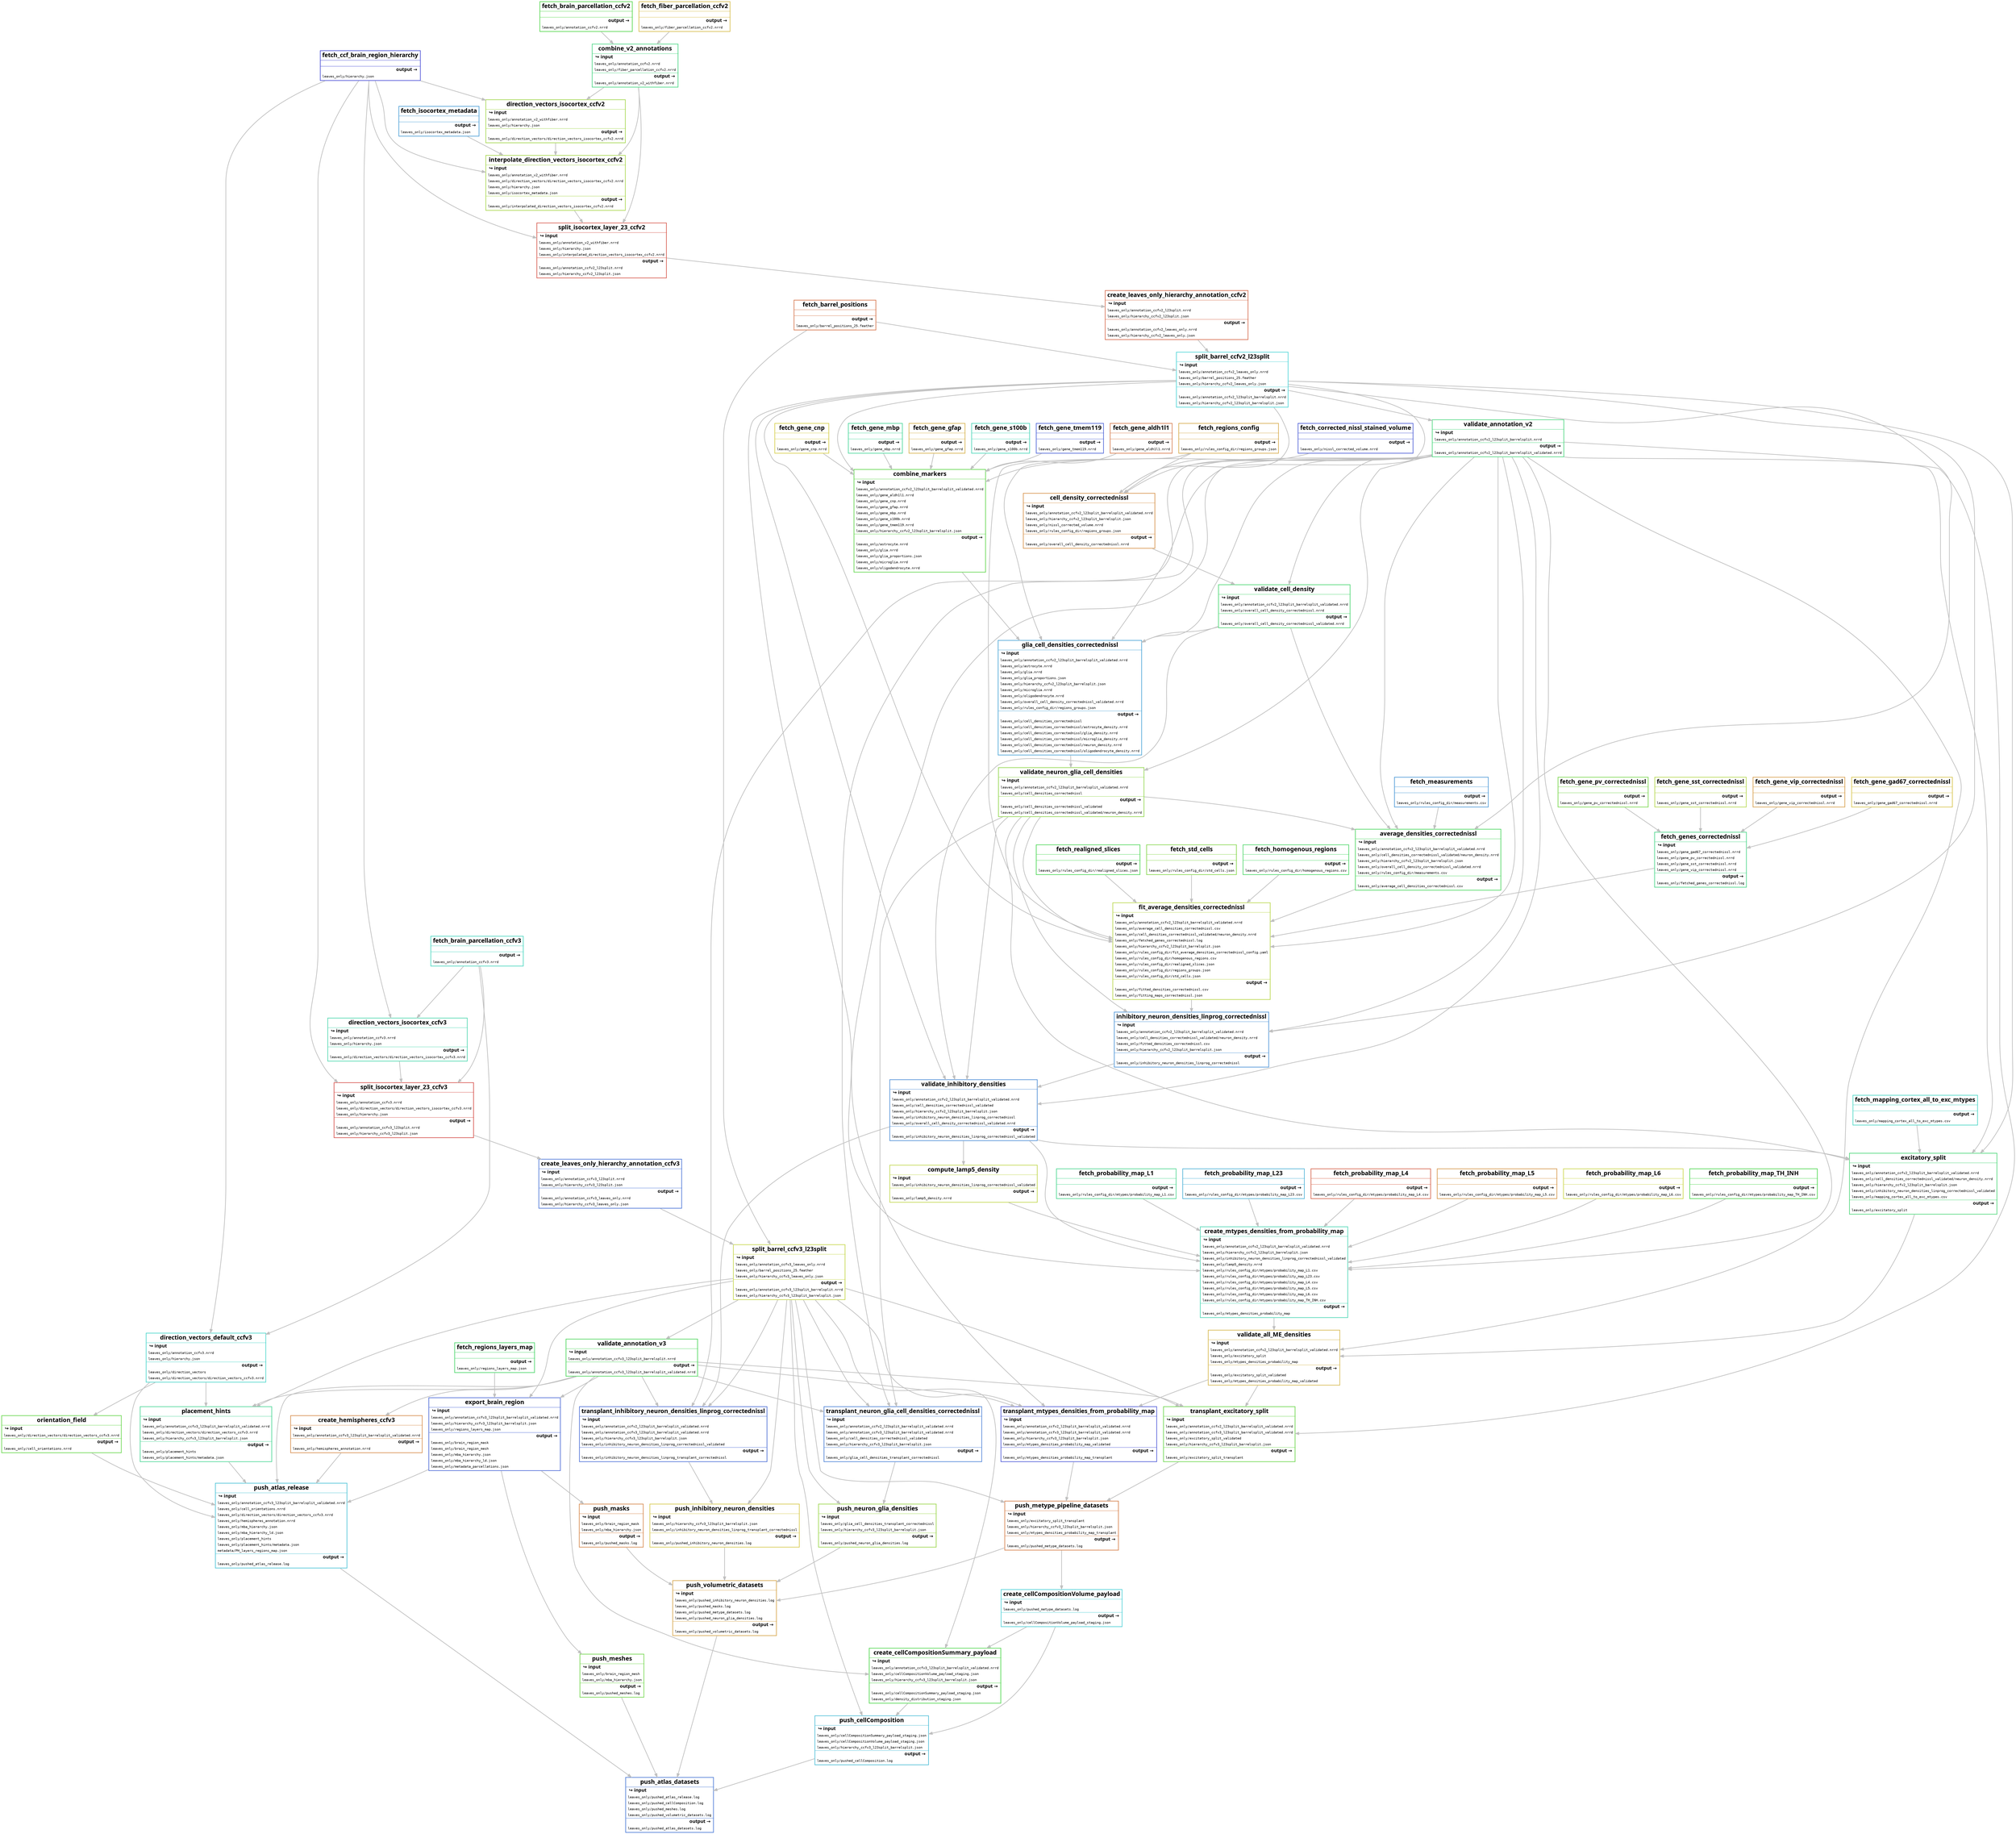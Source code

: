 digraph snakemake_dag {
    graph[bgcolor=white, margin=0];
    node[shape=box, style=rounded, fontname=sans,                 fontsize=10, penwidth=2];
    edge[penwidth=2, color=grey];
0 [ shape=none, margin=0, label=<<table border="2" color="#5783D9" cellspacing="3" cellborder="0">
<tr><td>
<b><font point-size="18">push_atlas_datasets</font></b>
</td></tr>
<hr/>
<tr><td align="left"> <b><font point-size="14">&#8618; input</font></b> </td></tr>
<tr>
<td align="left"><font face="monospace">leaves_only/pushed_atlas_release.log</font></td>
</tr>
<tr>
<td align="left"><font face="monospace">leaves_only/pushed_cellComposition.log</font></td>
</tr>
<tr>
<td align="left"><font face="monospace">leaves_only/pushed_meshes.log</font></td>
</tr>
<tr>
<td align="left"><font face="monospace">leaves_only/pushed_volumetric_datasets.log</font></td>
</tr>
<hr/>
<tr><td align="right"> <b><font point-size="14">output &rarr;</font></b> </td> </tr>
<tr>
<td align="left"><font face="monospace">leaves_only/pushed_atlas_datasets.log</font></td></tr>
</table>>]
1 [ shape=none, margin=0, label=<<table border="2" color="#57C7D9" cellspacing="3" cellborder="0">
<tr><td>
<b><font point-size="18">push_atlas_release</font></b>
</td></tr>
<hr/>
<tr><td align="left"> <b><font point-size="14">&#8618; input</font></b> </td></tr>
<tr>
<td align="left"><font face="monospace">leaves_only/annotation_ccfv3_l23split_barrelsplit_validated.nrrd</font></td>
</tr>
<tr>
<td align="left"><font face="monospace">leaves_only/cell_orientations.nrrd</font></td>
</tr>
<tr>
<td align="left"><font face="monospace">leaves_only/direction_vectors/direction_vectors_ccfv3.nrrd</font></td>
</tr>
<tr>
<td align="left"><font face="monospace">leaves_only/hemispheres_annotation.nrrd</font></td>
</tr>
<tr>
<td align="left"><font face="monospace">leaves_only/mba_hierarchy.json</font></td>
</tr>
<tr>
<td align="left"><font face="monospace">leaves_only/mba_hierarchy_ld.json</font></td>
</tr>
<tr>
<td align="left"><font face="monospace">leaves_only/placement_hints</font></td>
</tr>
<tr>
<td align="left"><font face="monospace">leaves_only/placement_hints/metadata.json</font></td>
</tr>
<tr>
<td align="left"><font face="monospace">metadata/PH_layers_regions_map.json</font></td>
</tr>
<hr/>
<tr><td align="right"> <b><font point-size="14">output &rarr;</font></b> </td> </tr>
<tr>
<td align="left"><font face="monospace">leaves_only/pushed_atlas_release.log</font></td></tr>
</table>>]
2 [ shape=none, margin=0, label=<<table border="2" color="#5773D9" cellspacing="3" cellborder="0">
<tr><td>
<b><font point-size="18">export_brain_region</font></b>
</td></tr>
<hr/>
<tr><td align="left"> <b><font point-size="14">&#8618; input</font></b> </td></tr>
<tr>
<td align="left"><font face="monospace">leaves_only/annotation_ccfv3_l23split_barrelsplit_validated.nrrd</font></td>
</tr>
<tr>
<td align="left"><font face="monospace">leaves_only/hierarchy_ccfv3_l23split_barrelsplit.json</font></td>
</tr>
<tr>
<td align="left"><font face="monospace">leaves_only/regions_layers_map.json</font></td>
</tr>
<hr/>
<tr><td align="right"> <b><font point-size="14">output &rarr;</font></b> </td> </tr>
<tr>
<td align="left"><font face="monospace">leaves_only/brain_region_mask</font></td></tr>
<tr>
<td align="left"><font face="monospace">leaves_only/brain_region_mesh</font></td></tr>
<tr>
<td align="left"><font face="monospace">leaves_only/mba_hierarchy.json</font></td></tr>
<tr>
<td align="left"><font face="monospace">leaves_only/mba_hierarchy_ld.json</font></td></tr>
<tr>
<td align="left"><font face="monospace">leaves_only/metadata_parcellations.json</font></td></tr>
</table>>]
3 [ shape=none, margin=0, label=<<table border="2" color="#C9D957" cellspacing="3" cellborder="0">
<tr><td>
<b><font point-size="18">split_barrel_ccfv3_l23split</font></b>
</td></tr>
<hr/>
<tr><td align="left"> <b><font point-size="14">&#8618; input</font></b> </td></tr>
<tr>
<td align="left"><font face="monospace">leaves_only/annotation_ccfv3_leaves_only.nrrd</font></td>
</tr>
<tr>
<td align="left"><font face="monospace">leaves_only/barrel_positions_25.feather</font></td>
</tr>
<tr>
<td align="left"><font face="monospace">leaves_only/hierarchy_ccfv3_leaves_only.json</font></td>
</tr>
<hr/>
<tr><td align="right"> <b><font point-size="14">output &rarr;</font></b> </td> </tr>
<tr>
<td align="left"><font face="monospace">leaves_only/annotation_ccfv3_l23split_barrelsplit.nrrd</font></td></tr>
<tr>
<td align="left"><font face="monospace">leaves_only/hierarchy_ccfv3_l23split_barrelsplit.json</font></td></tr>
</table>>]
4 [ shape=none, margin=0, label=<<table border="2" color="#577ED9" cellspacing="3" cellborder="0">
<tr><td>
<b><font point-size="18">create_leaves_only_hierarchy_annotation_ccfv3</font></b>
</td></tr>
<hr/>
<tr><td align="left"> <b><font point-size="14">&#8618; input</font></b> </td></tr>
<tr>
<td align="left"><font face="monospace">leaves_only/annotation_ccfv3_l23split.nrrd</font></td>
</tr>
<tr>
<td align="left"><font face="monospace">leaves_only/hierarchy_ccfv3_l23split.json</font></td>
</tr>
<hr/>
<tr><td align="right"> <b><font point-size="14">output &rarr;</font></b> </td> </tr>
<tr>
<td align="left"><font face="monospace">leaves_only/annotation_ccfv3_leaves_only.nrrd</font></td></tr>
<tr>
<td align="left"><font face="monospace">leaves_only/hierarchy_ccfv3_leaves_only.json</font></td></tr>
</table>>]
5 [ shape=none, margin=0, label=<<table border="2" color="#D95C57" cellspacing="3" cellborder="0">
<tr><td>
<b><font point-size="18">split_isocortex_layer_23_ccfv3</font></b>
</td></tr>
<hr/>
<tr><td align="left"> <b><font point-size="14">&#8618; input</font></b> </td></tr>
<tr>
<td align="left"><font face="monospace">leaves_only/annotation_ccfv3.nrrd</font></td>
</tr>
<tr>
<td align="left"><font face="monospace">leaves_only/direction_vectors/direction_vectors_isocortex_ccfv3.nrrd</font></td>
</tr>
<tr>
<td align="left"><font face="monospace">leaves_only/hierarchy.json</font></td>
</tr>
<hr/>
<tr><td align="right"> <b><font point-size="14">output &rarr;</font></b> </td> </tr>
<tr>
<td align="left"><font face="monospace">leaves_only/annotation_ccfv3_l23split.nrrd</font></td></tr>
<tr>
<td align="left"><font face="monospace">leaves_only/hierarchy_ccfv3_l23split.json</font></td></tr>
</table>>]
6 [ shape=none, margin=0, label=<<table border="2" color="#575CD9" cellspacing="3" cellborder="0">
<tr><td>
<b><font point-size="18">fetch_ccf_brain_region_hierarchy</font></b>
</td></tr>
<hr/>
<tr><td align="left">  </td></tr>
<hr/>
<tr><td align="right"> <b><font point-size="14">output &rarr;</font></b> </td> </tr>
<tr>
<td align="left"><font face="monospace">leaves_only/hierarchy.json</font></td></tr>
</table>>]
7 [ shape=none, margin=0, label=<<table border="2" color="#57D9C4" cellspacing="3" cellborder="0">
<tr><td>
<b><font point-size="18">fetch_brain_parcellation_ccfv3</font></b>
</td></tr>
<hr/>
<tr><td align="left">  </td></tr>
<hr/>
<tr><td align="right"> <b><font point-size="14">output &rarr;</font></b> </td> </tr>
<tr>
<td align="left"><font face="monospace">leaves_only/annotation_ccfv3.nrrd</font></td></tr>
</table>>]
8 [ shape=none, margin=0, label=<<table border="2" color="#57D9B3" cellspacing="3" cellborder="0">
<tr><td>
<b><font point-size="18">direction_vectors_isocortex_ccfv3</font></b>
</td></tr>
<hr/>
<tr><td align="left"> <b><font point-size="14">&#8618; input</font></b> </td></tr>
<tr>
<td align="left"><font face="monospace">leaves_only/annotation_ccfv3.nrrd</font></td>
</tr>
<tr>
<td align="left"><font face="monospace">leaves_only/hierarchy.json</font></td>
</tr>
<hr/>
<tr><td align="right"> <b><font point-size="14">output &rarr;</font></b> </td> </tr>
<tr>
<td align="left"><font face="monospace">leaves_only/direction_vectors/direction_vectors_isocortex_ccfv3.nrrd</font></td></tr>
</table>>]
9 [ shape=none, margin=0, label=<<table border="2" color="#D97E57" cellspacing="3" cellborder="0">
<tr><td>
<b><font point-size="18">fetch_barrel_positions</font></b>
</td></tr>
<hr/>
<tr><td align="left">  </td></tr>
<hr/>
<tr><td align="right"> <b><font point-size="14">output &rarr;</font></b> </td> </tr>
<tr>
<td align="left"><font face="monospace">leaves_only/barrel_positions_25.feather</font></td></tr>
</table>>]
10 [ shape=none, margin=0, label=<<table border="2" color="#57D965" cellspacing="3" cellborder="0">
<tr><td>
<b><font point-size="18">validate_annotation_v3</font></b>
</td></tr>
<hr/>
<tr><td align="left"> <b><font point-size="14">&#8618; input</font></b> </td></tr>
<tr>
<td align="left"><font face="monospace">leaves_only/annotation_ccfv3_l23split_barrelsplit.nrrd</font></td>
</tr>
<hr/>
<tr><td align="right"> <b><font point-size="14">output &rarr;</font></b> </td> </tr>
<tr>
<td align="left"><font face="monospace">leaves_only/annotation_ccfv3_l23split_barrelsplit_validated.nrrd</font></td></tr>
</table>>]
11 [ shape=none, margin=0, label=<<table border="2" color="#57D975" cellspacing="3" cellborder="0">
<tr><td>
<b><font point-size="18">fetch_regions_layers_map</font></b>
</td></tr>
<hr/>
<tr><td align="left">  </td></tr>
<hr/>
<tr><td align="right"> <b><font point-size="14">output &rarr;</font></b> </td> </tr>
<tr>
<td align="left"><font face="monospace">leaves_only/regions_layers_map.json</font></td></tr>
</table>>]
12 [ shape=none, margin=0, label=<<table border="2" color="#D99457" cellspacing="3" cellborder="0">
<tr><td>
<b><font point-size="18">create_hemispheres_ccfv3</font></b>
</td></tr>
<hr/>
<tr><td align="left"> <b><font point-size="14">&#8618; input</font></b> </td></tr>
<tr>
<td align="left"><font face="monospace">leaves_only/annotation_ccfv3_l23split_barrelsplit_validated.nrrd</font></td>
</tr>
<hr/>
<tr><td align="right"> <b><font point-size="14">output &rarr;</font></b> </td> </tr>
<tr>
<td align="left"><font face="monospace">leaves_only/hemispheres_annotation.nrrd</font></td></tr>
</table>>]
13 [ shape=none, margin=0, label=<<table border="2" color="#57D99D" cellspacing="3" cellborder="0">
<tr><td>
<b><font point-size="18">placement_hints</font></b>
</td></tr>
<hr/>
<tr><td align="left"> <b><font point-size="14">&#8618; input</font></b> </td></tr>
<tr>
<td align="left"><font face="monospace">leaves_only/annotation_ccfv3_l23split_barrelsplit_validated.nrrd</font></td>
</tr>
<tr>
<td align="left"><font face="monospace">leaves_only/direction_vectors/direction_vectors_ccfv3.nrrd</font></td>
</tr>
<tr>
<td align="left"><font face="monospace">leaves_only/hierarchy_ccfv3_l23split_barrelsplit.json</font></td>
</tr>
<hr/>
<tr><td align="right"> <b><font point-size="14">output &rarr;</font></b> </td> </tr>
<tr>
<td align="left"><font face="monospace">leaves_only/placement_hints</font></td></tr>
<tr>
<td align="left"><font face="monospace">leaves_only/placement_hints/metadata.json</font></td></tr>
</table>>]
14 [ shape=none, margin=0, label=<<table border="2" color="#57D9CF" cellspacing="3" cellborder="0">
<tr><td>
<b><font point-size="18">direction_vectors_default_ccfv3</font></b>
</td></tr>
<hr/>
<tr><td align="left"> <b><font point-size="14">&#8618; input</font></b> </td></tr>
<tr>
<td align="left"><font face="monospace">leaves_only/annotation_ccfv3.nrrd</font></td>
</tr>
<tr>
<td align="left"><font face="monospace">leaves_only/hierarchy.json</font></td>
</tr>
<hr/>
<tr><td align="right"> <b><font point-size="14">output &rarr;</font></b> </td> </tr>
<tr>
<td align="left"><font face="monospace">leaves_only/direction_vectors</font></td></tr>
<tr>
<td align="left"><font face="monospace">leaves_only/direction_vectors/direction_vectors_ccfv3.nrrd</font></td></tr>
</table>>]
15 [ shape=none, margin=0, label=<<table border="2" color="#70D957" cellspacing="3" cellborder="0">
<tr><td>
<b><font point-size="18">orientation_field</font></b>
</td></tr>
<hr/>
<tr><td align="left"> <b><font point-size="14">&#8618; input</font></b> </td></tr>
<tr>
<td align="left"><font face="monospace">leaves_only/direction_vectors/direction_vectors_ccfv3.nrrd</font></td>
</tr>
<hr/>
<tr><td align="right"> <b><font point-size="14">output &rarr;</font></b> </td> </tr>
<tr>
<td align="left"><font face="monospace">leaves_only/cell_orientations.nrrd</font></td></tr>
</table>>]
16 [ shape=none, margin=0, label=<<table border="2" color="#7BD957" cellspacing="3" cellborder="0">
<tr><td>
<b><font point-size="18">push_meshes</font></b>
</td></tr>
<hr/>
<tr><td align="left"> <b><font point-size="14">&#8618; input</font></b> </td></tr>
<tr>
<td align="left"><font face="monospace">leaves_only/brain_region_mesh</font></td>
</tr>
<tr>
<td align="left"><font face="monospace">leaves_only/mba_hierarchy.json</font></td>
</tr>
<hr/>
<tr><td align="right"> <b><font point-size="14">output &rarr;</font></b> </td> </tr>
<tr>
<td align="left"><font face="monospace">leaves_only/pushed_meshes.log</font></td></tr>
</table>>]
17 [ shape=none, margin=0, label=<<table border="2" color="#D9AB57" cellspacing="3" cellborder="0">
<tr><td>
<b><font point-size="18">push_volumetric_datasets</font></b>
</td></tr>
<hr/>
<tr><td align="left"> <b><font point-size="14">&#8618; input</font></b> </td></tr>
<tr>
<td align="left"><font face="monospace">leaves_only/pushed_inhibitory_neuron_densities.log</font></td>
</tr>
<tr>
<td align="left"><font face="monospace">leaves_only/pushed_masks.log</font></td>
</tr>
<tr>
<td align="left"><font face="monospace">leaves_only/pushed_metype_datasets.log</font></td>
</tr>
<tr>
<td align="left"><font face="monospace">leaves_only/pushed_neuron_glia_densities.log</font></td>
</tr>
<hr/>
<tr><td align="right"> <b><font point-size="14">output &rarr;</font></b> </td> </tr>
<tr>
<td align="left"><font face="monospace">leaves_only/pushed_volumetric_datasets.log</font></td></tr>
</table>>]
18 [ shape=none, margin=0, label=<<table border="2" color="#D98F57" cellspacing="3" cellborder="0">
<tr><td>
<b><font point-size="18">push_masks</font></b>
</td></tr>
<hr/>
<tr><td align="left"> <b><font point-size="14">&#8618; input</font></b> </td></tr>
<tr>
<td align="left"><font face="monospace">leaves_only/brain_region_mask</font></td>
</tr>
<tr>
<td align="left"><font face="monospace">leaves_only/mba_hierarchy.json</font></td>
</tr>
<hr/>
<tr><td align="right"> <b><font point-size="14">output &rarr;</font></b> </td> </tr>
<tr>
<td align="left"><font face="monospace">leaves_only/pushed_masks.log</font></td></tr>
</table>>]
19 [ shape=none, margin=0, label=<<table border="2" color="#A2D957" cellspacing="3" cellborder="0">
<tr><td>
<b><font point-size="18">push_neuron_glia_densities</font></b>
</td></tr>
<hr/>
<tr><td align="left"> <b><font point-size="14">&#8618; input</font></b> </td></tr>
<tr>
<td align="left"><font face="monospace">leaves_only/glia_cell_densities_transplant_correctednissl</font></td>
</tr>
<tr>
<td align="left"><font face="monospace">leaves_only/hierarchy_ccfv3_l23split_barrelsplit.json</font></td>
</tr>
<hr/>
<tr><td align="right"> <b><font point-size="14">output &rarr;</font></b> </td> </tr>
<tr>
<td align="left"><font face="monospace">leaves_only/pushed_neuron_glia_densities.log</font></td></tr>
</table>>]
20 [ shape=none, margin=0, label=<<table border="2" color="#5789D9" cellspacing="3" cellborder="0">
<tr><td>
<b><font point-size="18">transplant_neuron_glia_cell_densities_correctednissl</font></b>
</td></tr>
<hr/>
<tr><td align="left"> <b><font point-size="14">&#8618; input</font></b> </td></tr>
<tr>
<td align="left"><font face="monospace">leaves_only/annotation_ccfv2_l23split_barrelsplit_validated.nrrd</font></td>
</tr>
<tr>
<td align="left"><font face="monospace">leaves_only/annotation_ccfv3_l23split_barrelsplit_validated.nrrd</font></td>
</tr>
<tr>
<td align="left"><font face="monospace">leaves_only/cell_densities_correctednissl_validated</font></td>
</tr>
<tr>
<td align="left"><font face="monospace">leaves_only/hierarchy_ccfv3_l23split_barrelsplit.json</font></td>
</tr>
<hr/>
<tr><td align="right"> <b><font point-size="14">output &rarr;</font></b> </td> </tr>
<tr>
<td align="left"><font face="monospace">leaves_only/glia_cell_densities_transplant_correctednissl</font></td></tr>
</table>>]
21 [ shape=none, margin=0, label=<<table border="2" color="#57D986" cellspacing="3" cellborder="0">
<tr><td>
<b><font point-size="18">validate_annotation_v2</font></b>
</td></tr>
<hr/>
<tr><td align="left"> <b><font point-size="14">&#8618; input</font></b> </td></tr>
<tr>
<td align="left"><font face="monospace">leaves_only/annotation_ccfv2_l23split_barrelsplit.nrrd</font></td>
</tr>
<hr/>
<tr><td align="right"> <b><font point-size="14">output &rarr;</font></b> </td> </tr>
<tr>
<td align="left"><font face="monospace">leaves_only/annotation_ccfv2_l23split_barrelsplit_validated.nrrd</font></td></tr>
</table>>]
22 [ shape=none, margin=0, label=<<table border="2" color="#57D7D9" cellspacing="3" cellborder="0">
<tr><td>
<b><font point-size="18">split_barrel_ccfv2_l23split</font></b>
</td></tr>
<hr/>
<tr><td align="left"> <b><font point-size="14">&#8618; input</font></b> </td></tr>
<tr>
<td align="left"><font face="monospace">leaves_only/annotation_ccfv2_leaves_only.nrrd</font></td>
</tr>
<tr>
<td align="left"><font face="monospace">leaves_only/barrel_positions_25.feather</font></td>
</tr>
<tr>
<td align="left"><font face="monospace">leaves_only/hierarchy_ccfv2_leaves_only.json</font></td>
</tr>
<hr/>
<tr><td align="right"> <b><font point-size="14">output &rarr;</font></b> </td> </tr>
<tr>
<td align="left"><font face="monospace">leaves_only/annotation_ccfv2_l23split_barrelsplit.nrrd</font></td></tr>
<tr>
<td align="left"><font face="monospace">leaves_only/hierarchy_ccfv2_l23split_barrelsplit.json</font></td></tr>
</table>>]
23 [ shape=none, margin=0, label=<<table border="2" color="#D97357" cellspacing="3" cellborder="0">
<tr><td>
<b><font point-size="18">create_leaves_only_hierarchy_annotation_ccfv2</font></b>
</td></tr>
<hr/>
<tr><td align="left"> <b><font point-size="14">&#8618; input</font></b> </td></tr>
<tr>
<td align="left"><font face="monospace">leaves_only/annotation_ccfv2_l23split.nrrd</font></td>
</tr>
<tr>
<td align="left"><font face="monospace">leaves_only/hierarchy_ccfv2_l23split.json</font></td>
</tr>
<hr/>
<tr><td align="right"> <b><font point-size="14">output &rarr;</font></b> </td> </tr>
<tr>
<td align="left"><font face="monospace">leaves_only/annotation_ccfv2_leaves_only.nrrd</font></td></tr>
<tr>
<td align="left"><font face="monospace">leaves_only/hierarchy_ccfv2_leaves_only.json</font></td></tr>
</table>>]
24 [ shape=none, margin=0, label=<<table border="2" color="#D96257" cellspacing="3" cellborder="0">
<tr><td>
<b><font point-size="18">split_isocortex_layer_23_ccfv2</font></b>
</td></tr>
<hr/>
<tr><td align="left"> <b><font point-size="14">&#8618; input</font></b> </td></tr>
<tr>
<td align="left"><font face="monospace">leaves_only/annotation_v2_withfiber.nrrd</font></td>
</tr>
<tr>
<td align="left"><font face="monospace">leaves_only/hierarchy.json</font></td>
</tr>
<tr>
<td align="left"><font face="monospace">leaves_only/interpolated_direction_vectors_isocortex_ccfv2.nrrd</font></td>
</tr>
<hr/>
<tr><td align="right"> <b><font point-size="14">output &rarr;</font></b> </td> </tr>
<tr>
<td align="left"><font face="monospace">leaves_only/annotation_ccfv2_l23split.nrrd</font></td></tr>
<tr>
<td align="left"><font face="monospace">leaves_only/hierarchy_ccfv2_l23split.json</font></td></tr>
</table>>]
25 [ shape=none, margin=0, label=<<table border="2" color="#57D98C" cellspacing="3" cellborder="0">
<tr><td>
<b><font point-size="18">combine_v2_annotations</font></b>
</td></tr>
<hr/>
<tr><td align="left"> <b><font point-size="14">&#8618; input</font></b> </td></tr>
<tr>
<td align="left"><font face="monospace">leaves_only/annotation_ccfv2.nrrd</font></td>
</tr>
<tr>
<td align="left"><font face="monospace">leaves_only/fiber_parcellation_ccfv2.nrrd</font></td>
</tr>
<hr/>
<tr><td align="right"> <b><font point-size="14">output &rarr;</font></b> </td> </tr>
<tr>
<td align="left"><font face="monospace">leaves_only/annotation_v2_withfiber.nrrd</font></td></tr>
</table>>]
26 [ shape=none, margin=0, label=<<table border="2" color="#5FD957" cellspacing="3" cellborder="0">
<tr><td>
<b><font point-size="18">fetch_brain_parcellation_ccfv2</font></b>
</td></tr>
<hr/>
<tr><td align="left">  </td></tr>
<hr/>
<tr><td align="right"> <b><font point-size="14">output &rarr;</font></b> </td> </tr>
<tr>
<td align="left"><font face="monospace">leaves_only/annotation_ccfv2.nrrd</font></td></tr>
</table>>]
27 [ shape=none, margin=0, label=<<table border="2" color="#D9C157" cellspacing="3" cellborder="0">
<tr><td>
<b><font point-size="18">fetch_fiber_parcellation_ccfv2</font></b>
</td></tr>
<hr/>
<tr><td align="left">  </td></tr>
<hr/>
<tr><td align="right"> <b><font point-size="14">output &rarr;</font></b> </td> </tr>
<tr>
<td align="left"><font face="monospace">leaves_only/fiber_parcellation_ccfv2.nrrd</font></td></tr>
</table>>]
28 [ shape=none, margin=0, label=<<table border="2" color="#ADD957" cellspacing="3" cellborder="0">
<tr><td>
<b><font point-size="18">interpolate_direction_vectors_isocortex_ccfv2</font></b>
</td></tr>
<hr/>
<tr><td align="left"> <b><font point-size="14">&#8618; input</font></b> </td></tr>
<tr>
<td align="left"><font face="monospace">leaves_only/annotation_v2_withfiber.nrrd</font></td>
</tr>
<tr>
<td align="left"><font face="monospace">leaves_only/direction_vectors/direction_vectors_isocortex_ccfv2.nrrd</font></td>
</tr>
<tr>
<td align="left"><font face="monospace">leaves_only/hierarchy.json</font></td>
</tr>
<tr>
<td align="left"><font face="monospace">leaves_only/isocortex_metadata.json</font></td>
</tr>
<hr/>
<tr><td align="right"> <b><font point-size="14">output &rarr;</font></b> </td> </tr>
<tr>
<td align="left"><font face="monospace">leaves_only/interpolated_direction_vectors_isocortex_ccfv2.nrrd</font></td></tr>
</table>>]
29 [ shape=none, margin=0, label=<<table border="2" color="#A8D957" cellspacing="3" cellborder="0">
<tr><td>
<b><font point-size="18">direction_vectors_isocortex_ccfv2</font></b>
</td></tr>
<hr/>
<tr><td align="left"> <b><font point-size="14">&#8618; input</font></b> </td></tr>
<tr>
<td align="left"><font face="monospace">leaves_only/annotation_v2_withfiber.nrrd</font></td>
</tr>
<tr>
<td align="left"><font face="monospace">leaves_only/hierarchy.json</font></td>
</tr>
<hr/>
<tr><td align="right"> <b><font point-size="14">output &rarr;</font></b> </td> </tr>
<tr>
<td align="left"><font face="monospace">leaves_only/direction_vectors/direction_vectors_isocortex_ccfv2.nrrd</font></td></tr>
</table>>]
30 [ shape=none, margin=0, label=<<table border="2" color="#57A5D9" cellspacing="3" cellborder="0">
<tr><td>
<b><font point-size="18">fetch_isocortex_metadata</font></b>
</td></tr>
<hr/>
<tr><td align="left">  </td></tr>
<hr/>
<tr><td align="right"> <b><font point-size="14">output &rarr;</font></b> </td> </tr>
<tr>
<td align="left"><font face="monospace">leaves_only/isocortex_metadata.json</font></td></tr>
</table>>]
31 [ shape=none, margin=0, label=<<table border="2" color="#97D957" cellspacing="3" cellborder="0">
<tr><td>
<b><font point-size="18">validate_neuron_glia_cell_densities</font></b>
</td></tr>
<hr/>
<tr><td align="left"> <b><font point-size="14">&#8618; input</font></b> </td></tr>
<tr>
<td align="left"><font face="monospace">leaves_only/annotation_ccfv2_l23split_barrelsplit_validated.nrrd</font></td>
</tr>
<tr>
<td align="left"><font face="monospace">leaves_only/cell_densities_correctednissl</font></td>
</tr>
<hr/>
<tr><td align="right"> <b><font point-size="14">output &rarr;</font></b> </td> </tr>
<tr>
<td align="left"><font face="monospace">leaves_only/cell_densities_correctednissl_validated</font></td></tr>
<tr>
<td align="left"><font face="monospace">leaves_only/cell_densities_correctednissl_validated/neuron_density.nrrd</font></td></tr>
</table>>]
32 [ shape=none, margin=0, label=<<table border="2" color="#57ABD9" cellspacing="3" cellborder="0">
<tr><td>
<b><font point-size="18">glia_cell_densities_correctednissl</font></b>
</td></tr>
<hr/>
<tr><td align="left"> <b><font point-size="14">&#8618; input</font></b> </td></tr>
<tr>
<td align="left"><font face="monospace">leaves_only/annotation_ccfv2_l23split_barrelsplit_validated.nrrd</font></td>
</tr>
<tr>
<td align="left"><font face="monospace">leaves_only/astrocyte.nrrd</font></td>
</tr>
<tr>
<td align="left"><font face="monospace">leaves_only/glia.nrrd</font></td>
</tr>
<tr>
<td align="left"><font face="monospace">leaves_only/glia_proportions.json</font></td>
</tr>
<tr>
<td align="left"><font face="monospace">leaves_only/hierarchy_ccfv2_l23split_barrelsplit.json</font></td>
</tr>
<tr>
<td align="left"><font face="monospace">leaves_only/microglia.nrrd</font></td>
</tr>
<tr>
<td align="left"><font face="monospace">leaves_only/oligodendrocyte.nrrd</font></td>
</tr>
<tr>
<td align="left"><font face="monospace">leaves_only/overall_cell_density_correctednissl_validated.nrrd</font></td>
</tr>
<tr>
<td align="left"><font face="monospace">leaves_only/rules_config_dir/regions_groups.json</font></td>
</tr>
<hr/>
<tr><td align="right"> <b><font point-size="14">output &rarr;</font></b> </td> </tr>
<tr>
<td align="left"><font face="monospace">leaves_only/cell_densities_correctednissl</font></td></tr>
<tr>
<td align="left"><font face="monospace">leaves_only/cell_densities_correctednissl/astrocyte_density.nrrd</font></td></tr>
<tr>
<td align="left"><font face="monospace">leaves_only/cell_densities_correctednissl/glia_density.nrrd</font></td></tr>
<tr>
<td align="left"><font face="monospace">leaves_only/cell_densities_correctednissl/microglia_density.nrrd</font></td></tr>
<tr>
<td align="left"><font face="monospace">leaves_only/cell_densities_correctednissl/neuron_density.nrrd</font></td></tr>
<tr>
<td align="left"><font face="monospace">leaves_only/cell_densities_correctednissl/oligodendrocyte_density.nrrd</font></td></tr>
</table>>]
33 [ shape=none, margin=0, label=<<table border="2" color="#57D97B" cellspacing="3" cellborder="0">
<tr><td>
<b><font point-size="18">validate_cell_density</font></b>
</td></tr>
<hr/>
<tr><td align="left"> <b><font point-size="14">&#8618; input</font></b> </td></tr>
<tr>
<td align="left"><font face="monospace">leaves_only/annotation_ccfv2_l23split_barrelsplit_validated.nrrd</font></td>
</tr>
<tr>
<td align="left"><font face="monospace">leaves_only/overall_cell_density_correctednissl.nrrd</font></td>
</tr>
<hr/>
<tr><td align="right"> <b><font point-size="14">output &rarr;</font></b> </td> </tr>
<tr>
<td align="left"><font face="monospace">leaves_only/overall_cell_density_correctednissl_validated.nrrd</font></td></tr>
</table>>]
34 [ shape=none, margin=0, label=<<table border="2" color="#D99A57" cellspacing="3" cellborder="0">
<tr><td>
<b><font point-size="18">cell_density_correctednissl</font></b>
</td></tr>
<hr/>
<tr><td align="left"> <b><font point-size="14">&#8618; input</font></b> </td></tr>
<tr>
<td align="left"><font face="monospace">leaves_only/annotation_ccfv2_l23split_barrelsplit_validated.nrrd</font></td>
</tr>
<tr>
<td align="left"><font face="monospace">leaves_only/hierarchy_ccfv2_l23split_barrelsplit.json</font></td>
</tr>
<tr>
<td align="left"><font face="monospace">leaves_only/nissl_corrected_volume.nrrd</font></td>
</tr>
<tr>
<td align="left"><font face="monospace">leaves_only/rules_config_dir/regions_groups.json</font></td>
</tr>
<hr/>
<tr><td align="right"> <b><font point-size="14">output &rarr;</font></b> </td> </tr>
<tr>
<td align="left"><font face="monospace">leaves_only/overall_cell_density_correctednissl.nrrd</font></td></tr>
</table>>]
35 [ shape=none, margin=0, label=<<table border="2" color="#5767D9" cellspacing="3" cellborder="0">
<tr><td>
<b><font point-size="18">fetch_corrected_nissl_stained_volume</font></b>
</td></tr>
<hr/>
<tr><td align="left">  </td></tr>
<hr/>
<tr><td align="right"> <b><font point-size="14">output &rarr;</font></b> </td> </tr>
<tr>
<td align="left"><font face="monospace">leaves_only/nissl_corrected_volume.nrrd</font></td></tr>
</table>>]
36 [ shape=none, margin=0, label=<<table border="2" color="#D9B057" cellspacing="3" cellborder="0">
<tr><td>
<b><font point-size="18">fetch_regions_config</font></b>
</td></tr>
<hr/>
<tr><td align="left">  </td></tr>
<hr/>
<tr><td align="right"> <b><font point-size="14">output &rarr;</font></b> </td> </tr>
<tr>
<td align="left"><font face="monospace">leaves_only/rules_config_dir/regions_groups.json</font></td></tr>
</table>>]
37 [ shape=none, margin=0, label=<<table border="2" color="#6AD957" cellspacing="3" cellborder="0">
<tr><td>
<b><font point-size="18">combine_markers</font></b>
</td></tr>
<hr/>
<tr><td align="left"> <b><font point-size="14">&#8618; input</font></b> </td></tr>
<tr>
<td align="left"><font face="monospace">leaves_only/annotation_ccfv2_l23split_barrelsplit_validated.nrrd</font></td>
</tr>
<tr>
<td align="left"><font face="monospace">leaves_only/gene_aldh1l1.nrrd</font></td>
</tr>
<tr>
<td align="left"><font face="monospace">leaves_only/gene_cnp.nrrd</font></td>
</tr>
<tr>
<td align="left"><font face="monospace">leaves_only/gene_gfap.nrrd</font></td>
</tr>
<tr>
<td align="left"><font face="monospace">leaves_only/gene_mbp.nrrd</font></td>
</tr>
<tr>
<td align="left"><font face="monospace">leaves_only/gene_s100b.nrrd</font></td>
</tr>
<tr>
<td align="left"><font face="monospace">leaves_only/gene_tmem119.nrrd</font></td>
</tr>
<tr>
<td align="left"><font face="monospace">leaves_only/hierarchy_ccfv2_l23split_barrelsplit.json</font></td>
</tr>
<hr/>
<tr><td align="right"> <b><font point-size="14">output &rarr;</font></b> </td> </tr>
<tr>
<td align="left"><font face="monospace">leaves_only/astrocyte.nrrd</font></td></tr>
<tr>
<td align="left"><font face="monospace">leaves_only/glia.nrrd</font></td></tr>
<tr>
<td align="left"><font face="monospace">leaves_only/glia_proportions.json</font></td></tr>
<tr>
<td align="left"><font face="monospace">leaves_only/microglia.nrrd</font></td></tr>
<tr>
<td align="left"><font face="monospace">leaves_only/oligodendrocyte.nrrd</font></td></tr>
</table>>]
38 [ shape=none, margin=0, label=<<table border="2" color="#D98357" cellspacing="3" cellborder="0">
<tr><td>
<b><font point-size="18">fetch_gene_aldh1l1</font></b>
</td></tr>
<hr/>
<tr><td align="left">  </td></tr>
<hr/>
<tr><td align="right"> <b><font point-size="14">output &rarr;</font></b> </td> </tr>
<tr>
<td align="left"><font face="monospace">leaves_only/gene_aldh1l1.nrrd</font></td></tr>
</table>>]
39 [ shape=none, margin=0, label=<<table border="2" color="#D9D257" cellspacing="3" cellborder="0">
<tr><td>
<b><font point-size="18">fetch_gene_cnp</font></b>
</td></tr>
<hr/>
<tr><td align="left">  </td></tr>
<hr/>
<tr><td align="right"> <b><font point-size="14">output &rarr;</font></b> </td> </tr>
<tr>
<td align="left"><font face="monospace">leaves_only/gene_cnp.nrrd</font></td></tr>
</table>>]
40 [ shape=none, margin=0, label=<<table border="2" color="#57D9A2" cellspacing="3" cellborder="0">
<tr><td>
<b><font point-size="18">fetch_gene_mbp</font></b>
</td></tr>
<hr/>
<tr><td align="left">  </td></tr>
<hr/>
<tr><td align="right"> <b><font point-size="14">output &rarr;</font></b> </td> </tr>
<tr>
<td align="left"><font face="monospace">leaves_only/gene_mbp.nrrd</font></td></tr>
</table>>]
41 [ shape=none, margin=0, label=<<table border="2" color="#D9B657" cellspacing="3" cellborder="0">
<tr><td>
<b><font point-size="18">fetch_gene_gfap</font></b>
</td></tr>
<hr/>
<tr><td align="left">  </td></tr>
<hr/>
<tr><td align="right"> <b><font point-size="14">output &rarr;</font></b> </td> </tr>
<tr>
<td align="left"><font face="monospace">leaves_only/gene_gfap.nrrd</font></td></tr>
</table>>]
42 [ shape=none, margin=0, label=<<table border="2" color="#57D9BE" cellspacing="3" cellborder="0">
<tr><td>
<b><font point-size="18">fetch_gene_s100b</font></b>
</td></tr>
<hr/>
<tr><td align="left">  </td></tr>
<hr/>
<tr><td align="right"> <b><font point-size="14">output &rarr;</font></b> </td> </tr>
<tr>
<td align="left"><font face="monospace">leaves_only/gene_s100b.nrrd</font></td></tr>
</table>>]
43 [ shape=none, margin=0, label=<<table border="2" color="#576DD9" cellspacing="3" cellborder="0">
<tr><td>
<b><font point-size="18">fetch_gene_tmem119</font></b>
</td></tr>
<hr/>
<tr><td align="left">  </td></tr>
<hr/>
<tr><td align="right"> <b><font point-size="14">output &rarr;</font></b> </td> </tr>
<tr>
<td align="left"><font face="monospace">leaves_only/gene_tmem119.nrrd</font></td></tr>
</table>>]
44 [ shape=none, margin=0, label=<<table border="2" color="#D9CC57" cellspacing="3" cellborder="0">
<tr><td>
<b><font point-size="18">push_inhibitory_neuron_densities</font></b>
</td></tr>
<hr/>
<tr><td align="left"> <b><font point-size="14">&#8618; input</font></b> </td></tr>
<tr>
<td align="left"><font face="monospace">leaves_only/hierarchy_ccfv3_l23split_barrelsplit.json</font></td>
</tr>
<tr>
<td align="left"><font face="monospace">leaves_only/inhibitory_neuron_densities_linprog_transplant_correctednissl</font></td>
</tr>
<hr/>
<tr><td align="right"> <b><font point-size="14">output &rarr;</font></b> </td> </tr>
<tr>
<td align="left"><font face="monospace">leaves_only/pushed_inhibitory_neuron_densities.log</font></td></tr>
</table>>]
45 [ shape=none, margin=0, label=<<table border="2" color="#5778D9" cellspacing="3" cellborder="0">
<tr><td>
<b><font point-size="18">transplant_inhibitory_neuron_densities_linprog_correctednissl</font></b>
</td></tr>
<hr/>
<tr><td align="left"> <b><font point-size="14">&#8618; input</font></b> </td></tr>
<tr>
<td align="left"><font face="monospace">leaves_only/annotation_ccfv2_l23split_barrelsplit_validated.nrrd</font></td>
</tr>
<tr>
<td align="left"><font face="monospace">leaves_only/annotation_ccfv3_l23split_barrelsplit_validated.nrrd</font></td>
</tr>
<tr>
<td align="left"><font face="monospace">leaves_only/hierarchy_ccfv3_l23split_barrelsplit.json</font></td>
</tr>
<tr>
<td align="left"><font face="monospace">leaves_only/inhibitory_neuron_densities_linprog_correctednissl_validated</font></td>
</tr>
<hr/>
<tr><td align="right"> <b><font point-size="14">output &rarr;</font></b> </td> </tr>
<tr>
<td align="left"><font face="monospace">leaves_only/inhibitory_neuron_densities_linprog_transplant_correctednissl</font></td></tr>
</table>>]
46 [ shape=none, margin=0, label=<<table border="2" color="#5794D9" cellspacing="3" cellborder="0">
<tr><td>
<b><font point-size="18">validate_inhibitory_densities</font></b>
</td></tr>
<hr/>
<tr><td align="left"> <b><font point-size="14">&#8618; input</font></b> </td></tr>
<tr>
<td align="left"><font face="monospace">leaves_only/annotation_ccfv2_l23split_barrelsplit_validated.nrrd</font></td>
</tr>
<tr>
<td align="left"><font face="monospace">leaves_only/cell_densities_correctednissl_validated</font></td>
</tr>
<tr>
<td align="left"><font face="monospace">leaves_only/hierarchy_ccfv2_l23split_barrelsplit.json</font></td>
</tr>
<tr>
<td align="left"><font face="monospace">leaves_only/inhibitory_neuron_densities_linprog_correctednissl</font></td>
</tr>
<tr>
<td align="left"><font face="monospace">leaves_only/overall_cell_density_correctednissl_validated.nrrd</font></td>
</tr>
<hr/>
<tr><td align="right"> <b><font point-size="14">output &rarr;</font></b> </td> </tr>
<tr>
<td align="left"><font face="monospace">leaves_only/inhibitory_neuron_densities_linprog_correctednissl_validated</font></td></tr>
</table>>]
47 [ shape=none, margin=0, label=<<table border="2" color="#579AD9" cellspacing="3" cellborder="0">
<tr><td>
<b><font point-size="18">inhibitory_neuron_densities_linprog_correctednissl</font></b>
</td></tr>
<hr/>
<tr><td align="left"> <b><font point-size="14">&#8618; input</font></b> </td></tr>
<tr>
<td align="left"><font face="monospace">leaves_only/annotation_ccfv2_l23split_barrelsplit_validated.nrrd</font></td>
</tr>
<tr>
<td align="left"><font face="monospace">leaves_only/cell_densities_correctednissl_validated/neuron_density.nrrd</font></td>
</tr>
<tr>
<td align="left"><font face="monospace">leaves_only/fitted_densities_correctednissl.csv</font></td>
</tr>
<tr>
<td align="left"><font face="monospace">leaves_only/hierarchy_ccfv2_l23split_barrelsplit.json</font></td>
</tr>
<hr/>
<tr><td align="right"> <b><font point-size="14">output &rarr;</font></b> </td> </tr>
<tr>
<td align="left"><font face="monospace">leaves_only/inhibitory_neuron_densities_linprog_correctednissl</font></td></tr>
</table>>]
48 [ shape=none, margin=0, label=<<table border="2" color="#BED957" cellspacing="3" cellborder="0">
<tr><td>
<b><font point-size="18">fit_average_densities_correctednissl</font></b>
</td></tr>
<hr/>
<tr><td align="left"> <b><font point-size="14">&#8618; input</font></b> </td></tr>
<tr>
<td align="left"><font face="monospace">leaves_only/annotation_ccfv2_l23split_barrelsplit_validated.nrrd</font></td>
</tr>
<tr>
<td align="left"><font face="monospace">leaves_only/average_cell_densities_correctednissl.csv</font></td>
</tr>
<tr>
<td align="left"><font face="monospace">leaves_only/cell_densities_correctednissl_validated/neuron_density.nrrd</font></td>
</tr>
<tr>
<td align="left"><font face="monospace">leaves_only/fetched_genes_correctednissl.log</font></td>
</tr>
<tr>
<td align="left"><font face="monospace">leaves_only/hierarchy_ccfv2_l23split_barrelsplit.json</font></td>
</tr>
<tr>
<td align="left"><font face="monospace">leaves_only/rules_config_dir/fit_average_densities_correctednissl_config.yaml</font></td>
</tr>
<tr>
<td align="left"><font face="monospace">leaves_only/rules_config_dir/homogenous_regions.csv</font></td>
</tr>
<tr>
<td align="left"><font face="monospace">leaves_only/rules_config_dir/realigned_slices.json</font></td>
</tr>
<tr>
<td align="left"><font face="monospace">leaves_only/rules_config_dir/regions_groups.json</font></td>
</tr>
<tr>
<td align="left"><font face="monospace">leaves_only/rules_config_dir/std_cells.json</font></td>
</tr>
<hr/>
<tr><td align="right"> <b><font point-size="14">output &rarr;</font></b> </td> </tr>
<tr>
<td align="left"><font face="monospace">leaves_only/fitted_densities_correctednissl.csv</font></td></tr>
<tr>
<td align="left"><font face="monospace">leaves_only/fitting_maps_correctednissl.json</font></td></tr>
</table>>]
49 [ shape=none, margin=0, label=<<table border="2" color="#57D991" cellspacing="3" cellborder="0">
<tr><td>
<b><font point-size="18">fetch_genes_correctednissl</font></b>
</td></tr>
<hr/>
<tr><td align="left"> <b><font point-size="14">&#8618; input</font></b> </td></tr>
<tr>
<td align="left"><font face="monospace">leaves_only/gene_gad67_correctednissl.nrrd</font></td>
</tr>
<tr>
<td align="left"><font face="monospace">leaves_only/gene_pv_correctednissl.nrrd</font></td>
</tr>
<tr>
<td align="left"><font face="monospace">leaves_only/gene_sst_correctednissl.nrrd</font></td>
</tr>
<tr>
<td align="left"><font face="monospace">leaves_only/gene_vip_correctednissl.nrrd</font></td>
</tr>
<hr/>
<tr><td align="right"> <b><font point-size="14">output &rarr;</font></b> </td> </tr>
<tr>
<td align="left"><font face="monospace">leaves_only/fetched_genes_correctednissl.log</font></td></tr>
</table>>]
50 [ shape=none, margin=0, label=<<table border="2" color="#81D957" cellspacing="3" cellborder="0">
<tr><td>
<b><font point-size="18">fetch_gene_pv_correctednissl</font></b>
</td></tr>
<hr/>
<tr><td align="left">  </td></tr>
<hr/>
<tr><td align="right"> <b><font point-size="14">output &rarr;</font></b> </td> </tr>
<tr>
<td align="left"><font face="monospace">leaves_only/gene_pv_correctednissl.nrrd</font></td></tr>
</table>>]
51 [ shape=none, margin=0, label=<<table border="2" color="#B9D957" cellspacing="3" cellborder="0">
<tr><td>
<b><font point-size="18">fetch_gene_sst_correctednissl</font></b>
</td></tr>
<hr/>
<tr><td align="left">  </td></tr>
<hr/>
<tr><td align="right"> <b><font point-size="14">output &rarr;</font></b> </td> </tr>
<tr>
<td align="left"><font face="monospace">leaves_only/gene_sst_correctednissl.nrrd</font></td></tr>
</table>>]
52 [ shape=none, margin=0, label=<<table border="2" color="#D9A557" cellspacing="3" cellborder="0">
<tr><td>
<b><font point-size="18">fetch_gene_vip_correctednissl</font></b>
</td></tr>
<hr/>
<tr><td align="left">  </td></tr>
<hr/>
<tr><td align="right"> <b><font point-size="14">output &rarr;</font></b> </td> </tr>
<tr>
<td align="left"><font face="monospace">leaves_only/gene_vip_correctednissl.nrrd</font></td></tr>
</table>>]
53 [ shape=none, margin=0, label=<<table border="2" color="#D9C757" cellspacing="3" cellborder="0">
<tr><td>
<b><font point-size="18">fetch_gene_gad67_correctednissl</font></b>
</td></tr>
<hr/>
<tr><td align="left">  </td></tr>
<hr/>
<tr><td align="right"> <b><font point-size="14">output &rarr;</font></b> </td> </tr>
<tr>
<td align="left"><font face="monospace">leaves_only/gene_gad67_correctednissl.nrrd</font></td></tr>
</table>>]
54 [ shape=none, margin=0, label=<<table border="2" color="#57D95F" cellspacing="3" cellborder="0">
<tr><td>
<b><font point-size="18">fetch_realigned_slices</font></b>
</td></tr>
<hr/>
<tr><td align="left">  </td></tr>
<hr/>
<tr><td align="right"> <b><font point-size="14">output &rarr;</font></b> </td> </tr>
<tr>
<td align="left"><font face="monospace">leaves_only/rules_config_dir/realigned_slices.json</font></td></tr>
</table>>]
55 [ shape=none, margin=0, label=<<table border="2" color="#8CD957" cellspacing="3" cellborder="0">
<tr><td>
<b><font point-size="18">fetch_std_cells</font></b>
</td></tr>
<hr/>
<tr><td align="left">  </td></tr>
<hr/>
<tr><td align="right"> <b><font point-size="14">output &rarr;</font></b> </td> </tr>
<tr>
<td align="left"><font face="monospace">leaves_only/rules_config_dir/std_cells.json</font></td></tr>
</table>>]
56 [ shape=none, margin=0, label=<<table border="2" color="#57D96A" cellspacing="3" cellborder="0">
<tr><td>
<b><font point-size="18">average_densities_correctednissl</font></b>
</td></tr>
<hr/>
<tr><td align="left"> <b><font point-size="14">&#8618; input</font></b> </td></tr>
<tr>
<td align="left"><font face="monospace">leaves_only/annotation_ccfv2_l23split_barrelsplit_validated.nrrd</font></td>
</tr>
<tr>
<td align="left"><font face="monospace">leaves_only/cell_densities_correctednissl_validated/neuron_density.nrrd</font></td>
</tr>
<tr>
<td align="left"><font face="monospace">leaves_only/hierarchy_ccfv2_l23split_barrelsplit.json</font></td>
</tr>
<tr>
<td align="left"><font face="monospace">leaves_only/overall_cell_density_correctednissl_validated.nrrd</font></td>
</tr>
<tr>
<td align="left"><font face="monospace">leaves_only/rules_config_dir/measurements.csv</font></td>
</tr>
<hr/>
<tr><td align="right"> <b><font point-size="14">output &rarr;</font></b> </td> </tr>
<tr>
<td align="left"><font face="monospace">leaves_only/average_cell_densities_correctednissl.csv</font></td></tr>
</table>>]
57 [ shape=none, margin=0, label=<<table border="2" color="#579FD9" cellspacing="3" cellborder="0">
<tr><td>
<b><font point-size="18">fetch_measurements</font></b>
</td></tr>
<hr/>
<tr><td align="left">  </td></tr>
<hr/>
<tr><td align="right"> <b><font point-size="14">output &rarr;</font></b> </td> </tr>
<tr>
<td align="left"><font face="monospace">leaves_only/rules_config_dir/measurements.csv</font></td></tr>
</table>>]
58 [ shape=none, margin=0, label=<<table border="2" color="#57D970" cellspacing="3" cellborder="0">
<tr><td>
<b><font point-size="18">fetch_homogenous_regions</font></b>
</td></tr>
<hr/>
<tr><td align="left">  </td></tr>
<hr/>
<tr><td align="right"> <b><font point-size="14">output &rarr;</font></b> </td> </tr>
<tr>
<td align="left"><font face="monospace">leaves_only/rules_config_dir/homogenous_regions.csv</font></td></tr>
</table>>]
59 [ shape=none, margin=0, label=<<table border="2" color="#D98957" cellspacing="3" cellborder="0">
<tr><td>
<b><font point-size="18">push_metype_pipeline_datasets</font></b>
</td></tr>
<hr/>
<tr><td align="left"> <b><font point-size="14">&#8618; input</font></b> </td></tr>
<tr>
<td align="left"><font face="monospace">leaves_only/excitatory_split_transplant</font></td>
</tr>
<tr>
<td align="left"><font face="monospace">leaves_only/hierarchy_ccfv3_l23split_barrelsplit.json</font></td>
</tr>
<tr>
<td align="left"><font face="monospace">leaves_only/mtypes_densities_probability_map_transplant</font></td>
</tr>
<hr/>
<tr><td align="right"> <b><font point-size="14">output &rarr;</font></b> </td> </tr>
<tr>
<td align="left"><font face="monospace">leaves_only/pushed_metype_datasets.log</font></td></tr>
</table>>]
60 [ shape=none, margin=0, label=<<table border="2" color="#75D957" cellspacing="3" cellborder="0">
<tr><td>
<b><font point-size="18">transplant_excitatory_split</font></b>
</td></tr>
<hr/>
<tr><td align="left"> <b><font point-size="14">&#8618; input</font></b> </td></tr>
<tr>
<td align="left"><font face="monospace">leaves_only/annotation_ccfv2_l23split_barrelsplit_validated.nrrd</font></td>
</tr>
<tr>
<td align="left"><font face="monospace">leaves_only/annotation_ccfv3_l23split_barrelsplit_validated.nrrd</font></td>
</tr>
<tr>
<td align="left"><font face="monospace">leaves_only/excitatory_split_validated</font></td>
</tr>
<tr>
<td align="left"><font face="monospace">leaves_only/hierarchy_ccfv3_l23split_barrelsplit.json</font></td>
</tr>
<hr/>
<tr><td align="right"> <b><font point-size="14">output &rarr;</font></b> </td> </tr>
<tr>
<td align="left"><font face="monospace">leaves_only/excitatory_split_transplant</font></td></tr>
</table>>]
61 [ shape=none, margin=0, label=<<table border="2" color="#D9BB57" cellspacing="3" cellborder="0">
<tr><td>
<b><font point-size="18">validate_all_ME_densities</font></b>
</td></tr>
<hr/>
<tr><td align="left"> <b><font point-size="14">&#8618; input</font></b> </td></tr>
<tr>
<td align="left"><font face="monospace">leaves_only/annotation_ccfv2_l23split_barrelsplit_validated.nrrd</font></td>
</tr>
<tr>
<td align="left"><font face="monospace">leaves_only/excitatory_split</font></td>
</tr>
<tr>
<td align="left"><font face="monospace">leaves_only/mtypes_densities_probability_map</font></td>
</tr>
<hr/>
<tr><td align="right"> <b><font point-size="14">output &rarr;</font></b> </td> </tr>
<tr>
<td align="left"><font face="monospace">leaves_only/excitatory_split_validated</font></td></tr>
<tr>
<td align="left"><font face="monospace">leaves_only/mtypes_densities_probability_map_validated</font></td></tr>
</table>>]
62 [ shape=none, margin=0, label=<<table border="2" color="#57D9B9" cellspacing="3" cellborder="0">
<tr><td>
<b><font point-size="18">create_mtypes_densities_from_probability_map</font></b>
</td></tr>
<hr/>
<tr><td align="left"> <b><font point-size="14">&#8618; input</font></b> </td></tr>
<tr>
<td align="left"><font face="monospace">leaves_only/annotation_ccfv2_l23split_barrelsplit_validated.nrrd</font></td>
</tr>
<tr>
<td align="left"><font face="monospace">leaves_only/hierarchy_ccfv2_l23split_barrelsplit.json</font></td>
</tr>
<tr>
<td align="left"><font face="monospace">leaves_only/inhibitory_neuron_densities_linprog_correctednissl_validated</font></td>
</tr>
<tr>
<td align="left"><font face="monospace">leaves_only/lamp5_density.nrrd</font></td>
</tr>
<tr>
<td align="left"><font face="monospace">leaves_only/rules_config_dir/mtypes/probability_map_L1.csv</font></td>
</tr>
<tr>
<td align="left"><font face="monospace">leaves_only/rules_config_dir/mtypes/probability_map_L23.csv</font></td>
</tr>
<tr>
<td align="left"><font face="monospace">leaves_only/rules_config_dir/mtypes/probability_map_L4.csv</font></td>
</tr>
<tr>
<td align="left"><font face="monospace">leaves_only/rules_config_dir/mtypes/probability_map_L5.csv</font></td>
</tr>
<tr>
<td align="left"><font face="monospace">leaves_only/rules_config_dir/mtypes/probability_map_L6.csv</font></td>
</tr>
<tr>
<td align="left"><font face="monospace">leaves_only/rules_config_dir/mtypes/probability_map_TH_INH.csv</font></td>
</tr>
<hr/>
<tr><td align="right"> <b><font point-size="14">output &rarr;</font></b> </td> </tr>
<tr>
<td align="left"><font face="monospace">leaves_only/mtypes_densities_probability_map</font></td></tr>
</table>>]
63 [ shape=none, margin=0, label=<<table border="2" color="#57D997" cellspacing="3" cellborder="0">
<tr><td>
<b><font point-size="18">fetch_probability_map_L1</font></b>
</td></tr>
<hr/>
<tr><td align="left">  </td></tr>
<hr/>
<tr><td align="right"> <b><font point-size="14">output &rarr;</font></b> </td> </tr>
<tr>
<td align="left"><font face="monospace">leaves_only/rules_config_dir/mtypes/probability_map_L1.csv</font></td></tr>
</table>>]
64 [ shape=none, margin=0, label=<<table border="2" color="#57B6D9" cellspacing="3" cellborder="0">
<tr><td>
<b><font point-size="18">fetch_probability_map_L23</font></b>
</td></tr>
<hr/>
<tr><td align="left">  </td></tr>
<hr/>
<tr><td align="right"> <b><font point-size="14">output &rarr;</font></b> </td> </tr>
<tr>
<td align="left"><font face="monospace">leaves_only/rules_config_dir/mtypes/probability_map_L23.csv</font></td></tr>
</table>>]
65 [ shape=none, margin=0, label=<<table border="2" color="#D96D57" cellspacing="3" cellborder="0">
<tr><td>
<b><font point-size="18">fetch_probability_map_L4</font></b>
</td></tr>
<hr/>
<tr><td align="left">  </td></tr>
<hr/>
<tr><td align="right"> <b><font point-size="14">output &rarr;</font></b> </td> </tr>
<tr>
<td align="left"><font face="monospace">leaves_only/rules_config_dir/mtypes/probability_map_L4.csv</font></td></tr>
</table>>]
66 [ shape=none, margin=0, label=<<table border="2" color="#D99F57" cellspacing="3" cellborder="0">
<tr><td>
<b><font point-size="18">fetch_probability_map_L5</font></b>
</td></tr>
<hr/>
<tr><td align="left">  </td></tr>
<hr/>
<tr><td align="right"> <b><font point-size="14">output &rarr;</font></b> </td> </tr>
<tr>
<td align="left"><font face="monospace">leaves_only/rules_config_dir/mtypes/probability_map_L5.csv</font></td></tr>
</table>>]
67 [ shape=none, margin=0, label=<<table border="2" color="#CFD957" cellspacing="3" cellborder="0">
<tr><td>
<b><font point-size="18">fetch_probability_map_L6</font></b>
</td></tr>
<hr/>
<tr><td align="left">  </td></tr>
<hr/>
<tr><td align="right"> <b><font point-size="14">output &rarr;</font></b> </td> </tr>
<tr>
<td align="left"><font face="monospace">leaves_only/rules_config_dir/mtypes/probability_map_L6.csv</font></td></tr>
</table>>]
68 [ shape=none, margin=0, label=<<table border="2" color="#57D959" cellspacing="3" cellborder="0">
<tr><td>
<b><font point-size="18">fetch_probability_map_TH_INH</font></b>
</td></tr>
<hr/>
<tr><td align="left">  </td></tr>
<hr/>
<tr><td align="right"> <b><font point-size="14">output &rarr;</font></b> </td> </tr>
<tr>
<td align="left"><font face="monospace">leaves_only/rules_config_dir/mtypes/probability_map_TH_INH.csv</font></td></tr>
</table>>]
69 [ shape=none, margin=0, label=<<table border="2" color="#C4D957" cellspacing="3" cellborder="0">
<tr><td>
<b><font point-size="18">compute_lamp5_density</font></b>
</td></tr>
<hr/>
<tr><td align="left"> <b><font point-size="14">&#8618; input</font></b> </td></tr>
<tr>
<td align="left"><font face="monospace">leaves_only/inhibitory_neuron_densities_linprog_correctednissl_validated</font></td>
</tr>
<hr/>
<tr><td align="right"> <b><font point-size="14">output &rarr;</font></b> </td> </tr>
<tr>
<td align="left"><font face="monospace">leaves_only/lamp5_density.nrrd</font></td></tr>
</table>>]
70 [ shape=none, margin=0, label=<<table border="2" color="#57D981" cellspacing="3" cellborder="0">
<tr><td>
<b><font point-size="18">excitatory_split</font></b>
</td></tr>
<hr/>
<tr><td align="left"> <b><font point-size="14">&#8618; input</font></b> </td></tr>
<tr>
<td align="left"><font face="monospace">leaves_only/annotation_ccfv2_l23split_barrelsplit_validated.nrrd</font></td>
</tr>
<tr>
<td align="left"><font face="monospace">leaves_only/cell_densities_correctednissl_validated/neuron_density.nrrd</font></td>
</tr>
<tr>
<td align="left"><font face="monospace">leaves_only/hierarchy_ccfv2_l23split_barrelsplit.json</font></td>
</tr>
<tr>
<td align="left"><font face="monospace">leaves_only/inhibitory_neuron_densities_linprog_correctednissl_validated</font></td>
</tr>
<tr>
<td align="left"><font face="monospace">leaves_only/mapping_cortex_all_to_exc_mtypes.csv</font></td>
</tr>
<hr/>
<tr><td align="right"> <b><font point-size="14">output &rarr;</font></b> </td> </tr>
<tr>
<td align="left"><font face="monospace">leaves_only/excitatory_split</font></td></tr>
</table>>]
71 [ shape=none, margin=0, label=<<table border="2" color="#57D9C9" cellspacing="3" cellborder="0">
<tr><td>
<b><font point-size="18">fetch_mapping_cortex_all_to_exc_mtypes</font></b>
</td></tr>
<hr/>
<tr><td align="left">  </td></tr>
<hr/>
<tr><td align="right"> <b><font point-size="14">output &rarr;</font></b> </td> </tr>
<tr>
<td align="left"><font face="monospace">leaves_only/mapping_cortex_all_to_exc_mtypes.csv</font></td></tr>
</table>>]
72 [ shape=none, margin=0, label=<<table border="2" color="#5762D9" cellspacing="3" cellborder="0">
<tr><td>
<b><font point-size="18">transplant_mtypes_densities_from_probability_map</font></b>
</td></tr>
<hr/>
<tr><td align="left"> <b><font point-size="14">&#8618; input</font></b> </td></tr>
<tr>
<td align="left"><font face="monospace">leaves_only/annotation_ccfv2_l23split_barrelsplit_validated.nrrd</font></td>
</tr>
<tr>
<td align="left"><font face="monospace">leaves_only/annotation_ccfv3_l23split_barrelsplit_validated.nrrd</font></td>
</tr>
<tr>
<td align="left"><font face="monospace">leaves_only/hierarchy_ccfv3_l23split_barrelsplit.json</font></td>
</tr>
<tr>
<td align="left"><font face="monospace">leaves_only/mtypes_densities_probability_map_validated</font></td>
</tr>
<hr/>
<tr><td align="right"> <b><font point-size="14">output &rarr;</font></b> </td> </tr>
<tr>
<td align="left"><font face="monospace">leaves_only/mtypes_densities_probability_map_transplant</font></td></tr>
</table>>]
73 [ shape=none, margin=0, label=<<table border="2" color="#57C1D9" cellspacing="3" cellborder="0">
<tr><td>
<b><font point-size="18">push_cellComposition</font></b>
</td></tr>
<hr/>
<tr><td align="left"> <b><font point-size="14">&#8618; input</font></b> </td></tr>
<tr>
<td align="left"><font face="monospace">leaves_only/cellCompositionSummary_payload_staging.json</font></td>
</tr>
<tr>
<td align="left"><font face="monospace">leaves_only/cellCompositionVolume_payload_staging.json</font></td>
</tr>
<tr>
<td align="left"><font face="monospace">leaves_only/hierarchy_ccfv3_l23split_barrelsplit.json</font></td>
</tr>
<hr/>
<tr><td align="right"> <b><font point-size="14">output &rarr;</font></b> </td> </tr>
<tr>
<td align="left"><font face="monospace">leaves_only/pushed_cellComposition.log</font></td></tr>
</table>>]
74 [ shape=none, margin=0, label=<<table border="2" color="#57D2D9" cellspacing="3" cellborder="0">
<tr><td>
<b><font point-size="18">create_cellCompositionVolume_payload</font></b>
</td></tr>
<hr/>
<tr><td align="left"> <b><font point-size="14">&#8618; input</font></b> </td></tr>
<tr>
<td align="left"><font face="monospace">leaves_only/pushed_metype_datasets.log</font></td>
</tr>
<hr/>
<tr><td align="right"> <b><font point-size="14">output &rarr;</font></b> </td> </tr>
<tr>
<td align="left"><font face="monospace">leaves_only/cellCompositionVolume_payload_staging.json</font></td></tr>
</table>>]
75 [ shape=none, margin=0, label=<<table border="2" color="#59D957" cellspacing="3" cellborder="0">
<tr><td>
<b><font point-size="18">create_cellCompositionSummary_payload</font></b>
</td></tr>
<hr/>
<tr><td align="left"> <b><font point-size="14">&#8618; input</font></b> </td></tr>
<tr>
<td align="left"><font face="monospace">leaves_only/annotation_ccfv3_l23split_barrelsplit_validated.nrrd</font></td>
</tr>
<tr>
<td align="left"><font face="monospace">leaves_only/cellCompositionVolume_payload_staging.json</font></td>
</tr>
<tr>
<td align="left"><font face="monospace">leaves_only/hierarchy_ccfv3_l23split_barrelsplit.json</font></td>
</tr>
<hr/>
<tr><td align="right"> <b><font point-size="14">output &rarr;</font></b> </td> </tr>
<tr>
<td align="left"><font face="monospace">leaves_only/cellCompositionSummary_payload_staging.json</font></td></tr>
<tr>
<td align="left"><font face="monospace">leaves_only/density_distribution_staging.json</font></td></tr>
</table>>]
	16 -> 0
	1 -> 0
	73 -> 0
	17 -> 0
	10 -> 1
	15 -> 1
	12 -> 1
	2 -> 1
	13 -> 1
	14 -> 1
	11 -> 2
	10 -> 2
	3 -> 2
	9 -> 3
	4 -> 3
	5 -> 4
	6 -> 5
	8 -> 5
	7 -> 5
	6 -> 8
	7 -> 8
	3 -> 10
	10 -> 12
	10 -> 13
	14 -> 13
	3 -> 13
	6 -> 14
	7 -> 14
	14 -> 15
	2 -> 16
	44 -> 17
	19 -> 17
	59 -> 17
	18 -> 17
	2 -> 18
	3 -> 19
	20 -> 19
	21 -> 20
	10 -> 20
	31 -> 20
	3 -> 20
	22 -> 21
	23 -> 22
	9 -> 22
	24 -> 23
	25 -> 24
	6 -> 24
	28 -> 24
	26 -> 25
	27 -> 25
	25 -> 28
	29 -> 28
	6 -> 28
	30 -> 28
	25 -> 29
	6 -> 29
	21 -> 31
	32 -> 31
	37 -> 32
	36 -> 32
	33 -> 32
	21 -> 32
	22 -> 32
	34 -> 33
	21 -> 33
	21 -> 34
	22 -> 34
	36 -> 34
	35 -> 34
	38 -> 37
	39 -> 37
	40 -> 37
	43 -> 37
	42 -> 37
	41 -> 37
	21 -> 37
	22 -> 37
	45 -> 44
	3 -> 44
	21 -> 45
	10 -> 45
	3 -> 45
	46 -> 45
	47 -> 46
	31 -> 46
	33 -> 46
	21 -> 46
	22 -> 46
	21 -> 47
	22 -> 47
	31 -> 47
	48 -> 47
	54 -> 48
	31 -> 48
	49 -> 48
	56 -> 48
	58 -> 48
	36 -> 48
	55 -> 48
	21 -> 48
	22 -> 48
	51 -> 49
	52 -> 49
	50 -> 49
	53 -> 49
	31 -> 56
	33 -> 56
	21 -> 56
	22 -> 56
	57 -> 56
	72 -> 59
	3 -> 59
	60 -> 59
	21 -> 60
	10 -> 60
	3 -> 60
	61 -> 60
	62 -> 61
	21 -> 61
	70 -> 61
	64 -> 62
	67 -> 62
	63 -> 62
	65 -> 62
	68 -> 62
	69 -> 62
	21 -> 62
	66 -> 62
	22 -> 62
	46 -> 62
	46 -> 69
	31 -> 70
	71 -> 70
	21 -> 70
	22 -> 70
	46 -> 70
	21 -> 72
	10 -> 72
	3 -> 72
	61 -> 72
	75 -> 73
	74 -> 73
	3 -> 73
	59 -> 74
	10 -> 75
	74 -> 75
	3 -> 75
}            

